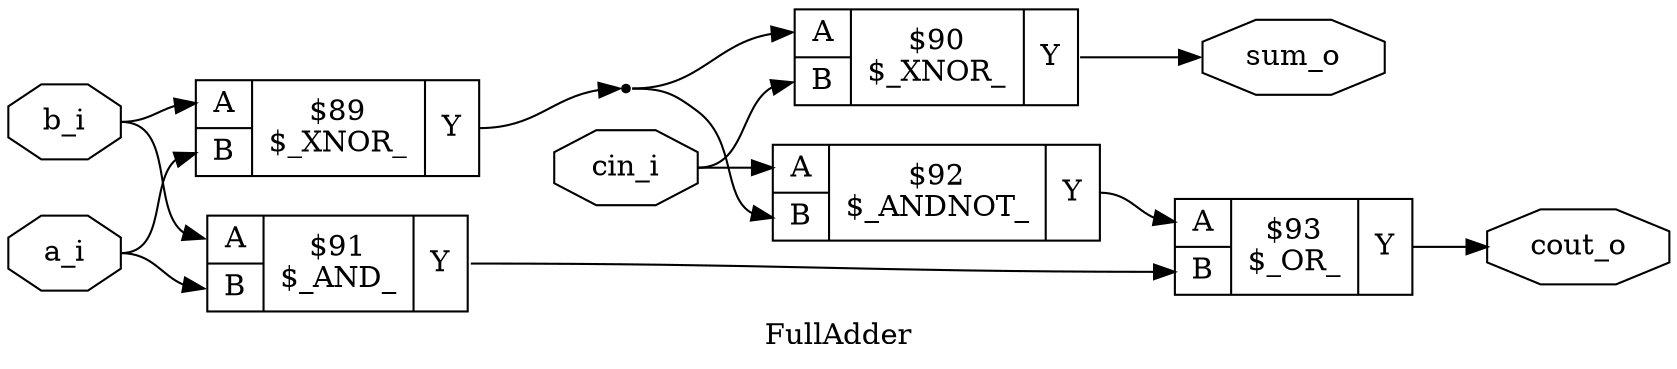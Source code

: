 digraph "FullAdder" {
label="FullAdder";
rankdir="LR";
remincross=true;
n4 [ shape=octagon, label="a_i", color="black", fontcolor="black"];
n5 [ shape=octagon, label="b_i", color="black", fontcolor="black"];
n6 [ shape=octagon, label="cin_i", color="black", fontcolor="black"];
n7 [ shape=octagon, label="cout_o", color="black", fontcolor="black"];
n8 [ shape=octagon, label="sum_o", color="black", fontcolor="black"];
c12 [ shape=record, label="{{<p9> A|<p10> B}|$89\n$_XNOR_|{<p11> Y}}",  ];
c13 [ shape=record, label="{{<p9> A|<p10> B}|$90\n$_XNOR_|{<p11> Y}}",  ];
c14 [ shape=record, label="{{<p9> A|<p10> B}|$91\n$_AND_|{<p11> Y}}",  ];
c15 [ shape=record, label="{{<p9> A|<p10> B}|$92\n$_ANDNOT_|{<p11> Y}}",  ];
c16 [ shape=record, label="{{<p9> A|<p10> B}|$93\n$_OR_|{<p11> Y}}",  ];
n1 [ shape=point ];
c12:p11:e -> n1:w [color="black", fontcolor="black", label=""];
n1:e -> c13:p9:w [color="black", fontcolor="black", label=""];
n1:e -> c15:p10:w [color="black", fontcolor="black", label=""];
c14:p11:e -> c16:p10:w [color="black", fontcolor="black", label=""];
c15:p11:e -> c16:p9:w [color="black", fontcolor="black", label=""];
n4:e -> c12:p10:w [color="black", fontcolor="black", label=""];
n4:e -> c14:p10:w [color="black", fontcolor="black", label=""];
n5:e -> c12:p9:w [color="black", fontcolor="black", label=""];
n5:e -> c14:p9:w [color="black", fontcolor="black", label=""];
n6:e -> c13:p10:w [color="black", fontcolor="black", label=""];
n6:e -> c15:p9:w [color="black", fontcolor="black", label=""];
c16:p11:e -> n7:w [color="black", fontcolor="black", label=""];
c13:p11:e -> n8:w [color="black", fontcolor="black", label=""];
}
